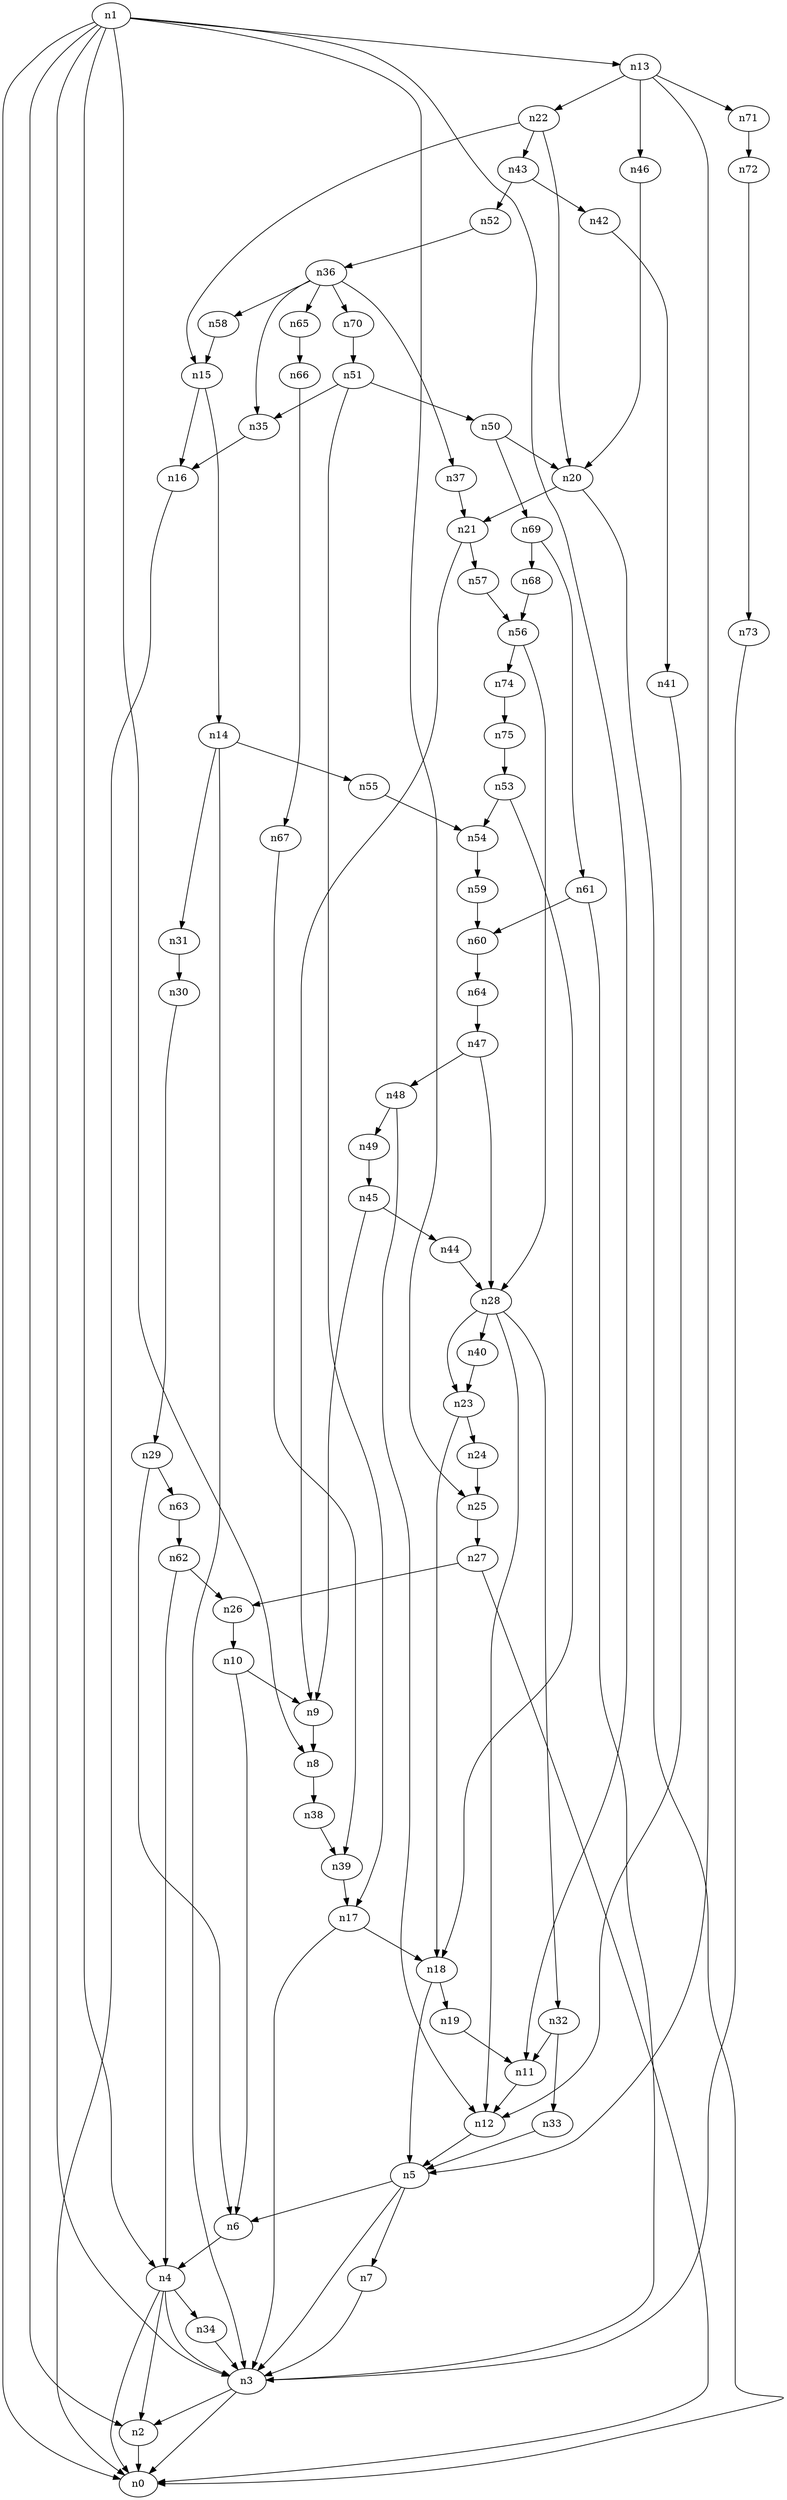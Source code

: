 digraph G {
	n1 -> n0	 [_graphml_id=e0];
	n1 -> n2	 [_graphml_id=e1];
	n1 -> n3	 [_graphml_id=e6];
	n1 -> n4	 [_graphml_id=e9];
	n1 -> n8	 [_graphml_id=e15];
	n1 -> n11	 [_graphml_id=e19];
	n1 -> n13	 [_graphml_id=e22];
	n1 -> n25	 [_graphml_id=e41];
	n2 -> n0	 [_graphml_id=e5];
	n3 -> n0	 [_graphml_id=e8];
	n3 -> n2	 [_graphml_id=e2];
	n4 -> n0	 [_graphml_id=e4];
	n4 -> n2	 [_graphml_id=e7];
	n4 -> n3	 [_graphml_id=e3];
	n4 -> n34	 [_graphml_id=e56];
	n5 -> n3	 [_graphml_id=e10];
	n5 -> n6	 [_graphml_id=e11];
	n5 -> n7	 [_graphml_id=e14];
	n6 -> n4	 [_graphml_id=e12];
	n7 -> n3	 [_graphml_id=e13];
	n8 -> n38	 [_graphml_id=e61];
	n9 -> n8	 [_graphml_id=e16];
	n10 -> n6	 [_graphml_id=e18];
	n10 -> n9	 [_graphml_id=e17];
	n11 -> n12	 [_graphml_id=e20];
	n12 -> n5	 [_graphml_id=e21];
	n13 -> n5	 [_graphml_id=e23];
	n13 -> n22	 [_graphml_id=e37];
	n13 -> n46	 [_graphml_id=e74];
	n13 -> n71	 [_graphml_id=e117];
	n14 -> n3	 [_graphml_id=e24];
	n14 -> n31	 [_graphml_id=e51];
	n14 -> n55	 [_graphml_id=e90];
	n15 -> n14	 [_graphml_id=e25];
	n15 -> n16	 [_graphml_id=e26];
	n16 -> n0	 [_graphml_id=e27];
	n17 -> n3	 [_graphml_id=e28];
	n17 -> n18	 [_graphml_id=e29];
	n18 -> n5	 [_graphml_id=e47];
	n18 -> n19	 [_graphml_id=e30];
	n19 -> n11	 [_graphml_id=e31];
	n20 -> n0	 [_graphml_id=e32];
	n20 -> n21	 [_graphml_id=e33];
	n21 -> n9	 [_graphml_id=e34];
	n21 -> n57	 [_graphml_id=e93];
	n22 -> n15	 [_graphml_id=e35];
	n22 -> n20	 [_graphml_id=e36];
	n22 -> n43	 [_graphml_id=e70];
	n23 -> n18	 [_graphml_id=e38];
	n23 -> n24	 [_graphml_id=e39];
	n24 -> n25	 [_graphml_id=e40];
	n25 -> n27	 [_graphml_id=e44];
	n26 -> n10	 [_graphml_id=e42];
	n27 -> n0	 [_graphml_id=e76];
	n27 -> n26	 [_graphml_id=e43];
	n28 -> n12	 [_graphml_id=e46];
	n28 -> n23	 [_graphml_id=e45];
	n28 -> n32	 [_graphml_id=e52];
	n28 -> n40	 [_graphml_id=e65];
	n29 -> n6	 [_graphml_id=e48];
	n29 -> n63	 [_graphml_id=e103];
	n30 -> n29	 [_graphml_id=e49];
	n31 -> n30	 [_graphml_id=e50];
	n32 -> n11	 [_graphml_id=e66];
	n32 -> n33	 [_graphml_id=e53];
	n33 -> n5	 [_graphml_id=e54];
	n34 -> n3	 [_graphml_id=e55];
	n35 -> n16	 [_graphml_id=e57];
	n36 -> n35	 [_graphml_id=e58];
	n36 -> n37	 [_graphml_id=e59];
	n36 -> n58	 [_graphml_id=e95];
	n36 -> n65	 [_graphml_id=e107];
	n36 -> n70	 [_graphml_id=e115];
	n37 -> n21	 [_graphml_id=e60];
	n38 -> n39	 [_graphml_id=e62];
	n39 -> n17	 [_graphml_id=e63];
	n40 -> n23	 [_graphml_id=e64];
	n41 -> n12	 [_graphml_id=e67];
	n42 -> n41	 [_graphml_id=e68];
	n43 -> n42	 [_graphml_id=e69];
	n43 -> n52	 [_graphml_id=e84];
	n44 -> n28	 [_graphml_id=e71];
	n45 -> n9	 [_graphml_id=e73];
	n45 -> n44	 [_graphml_id=e72];
	n46 -> n20	 [_graphml_id=e75];
	n47 -> n28	 [_graphml_id=e77];
	n47 -> n48	 [_graphml_id=e78];
	n48 -> n12	 [_graphml_id=e86];
	n48 -> n49	 [_graphml_id=e79];
	n49 -> n45	 [_graphml_id=e80];
	n50 -> n20	 [_graphml_id=e81];
	n50 -> n69	 [_graphml_id=e116];
	n51 -> n17	 [_graphml_id=e96];
	n51 -> n35	 [_graphml_id=e83];
	n51 -> n50	 [_graphml_id=e82];
	n52 -> n36	 [_graphml_id=e85];
	n53 -> n18	 [_graphml_id=e87];
	n53 -> n54	 [_graphml_id=e88];
	n54 -> n59	 [_graphml_id=e97];
	n55 -> n54	 [_graphml_id=e89];
	n56 -> n28	 [_graphml_id=e91];
	n56 -> n74	 [_graphml_id=e121];
	n57 -> n56	 [_graphml_id=e92];
	n58 -> n15	 [_graphml_id=e94];
	n59 -> n60	 [_graphml_id=e98];
	n60 -> n64	 [_graphml_id=e105];
	n61 -> n3	 [_graphml_id=e100];
	n61 -> n60	 [_graphml_id=e99];
	n62 -> n4	 [_graphml_id=e106];
	n62 -> n26	 [_graphml_id=e101];
	n63 -> n62	 [_graphml_id=e102];
	n64 -> n47	 [_graphml_id=e104];
	n65 -> n66	 [_graphml_id=e108];
	n66 -> n67	 [_graphml_id=e109];
	n67 -> n39	 [_graphml_id=e110];
	n68 -> n56	 [_graphml_id=e111];
	n69 -> n61	 [_graphml_id=e113];
	n69 -> n68	 [_graphml_id=e112];
	n70 -> n51	 [_graphml_id=e114];
	n71 -> n72	 [_graphml_id=e118];
	n72 -> n73	 [_graphml_id=e119];
	n73 -> n3	 [_graphml_id=e120];
	n74 -> n75	 [_graphml_id=e122];
	n75 -> n53	 [_graphml_id=e123];
}
